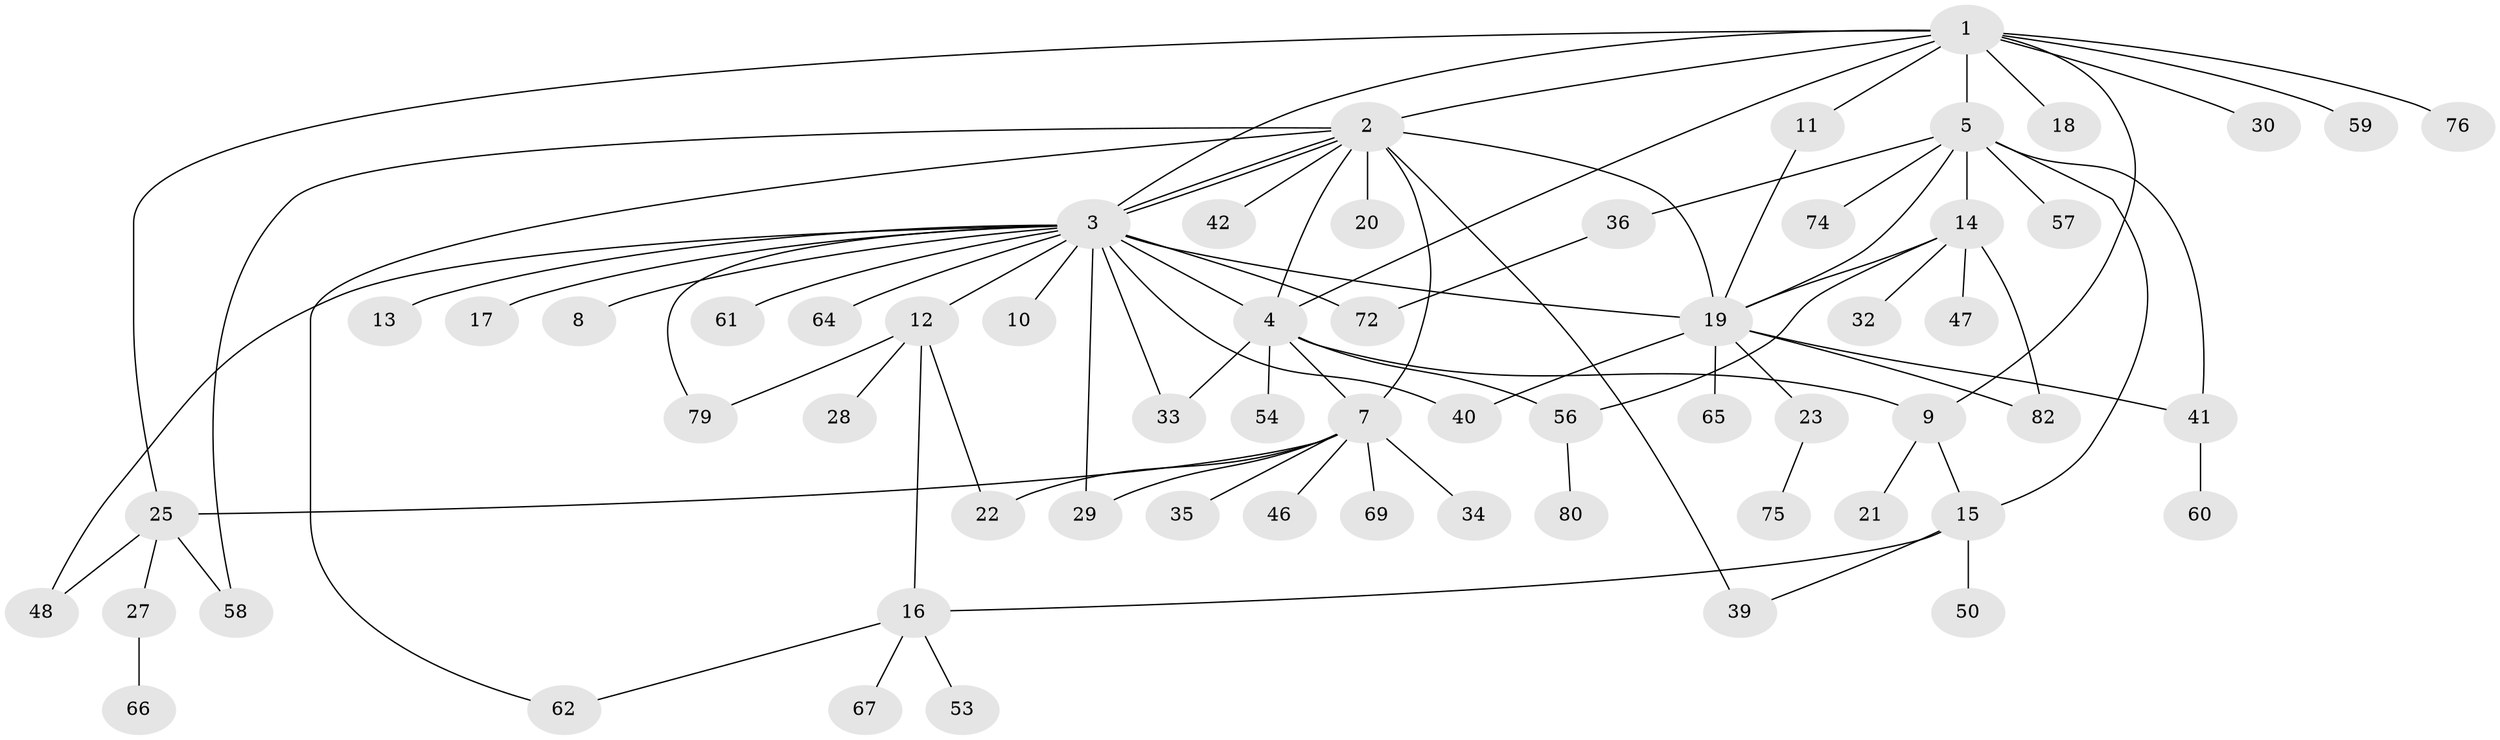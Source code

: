 // original degree distribution, {11: 0.024390243902439025, 12: 0.012195121951219513, 20: 0.012195121951219513, 7: 0.012195121951219513, 8: 0.024390243902439025, 3: 0.08536585365853659, 1: 0.4268292682926829, 4: 0.036585365853658534, 2: 0.3048780487804878, 5: 0.036585365853658534, 6: 0.024390243902439025}
// Generated by graph-tools (version 1.1) at 2025/11/02/27/25 16:11:12]
// undirected, 61 vertices, 86 edges
graph export_dot {
graph [start="1"]
  node [color=gray90,style=filled];
  1 [super="+31"];
  2 [super="+71"];
  3 [super="+38"];
  4 [super="+6"];
  5 [super="+44"];
  7 [super="+43"];
  8;
  9 [super="+70"];
  10 [super="+52"];
  11;
  12;
  13;
  14 [super="+68"];
  15 [super="+26"];
  16 [super="+24"];
  17;
  18;
  19 [super="+45"];
  20;
  21;
  22 [super="+49"];
  23 [super="+37"];
  25 [super="+73"];
  27 [super="+51"];
  28 [super="+55"];
  29;
  30;
  32;
  33;
  34;
  35;
  36 [super="+78"];
  39 [super="+81"];
  40;
  41;
  42;
  46;
  47;
  48;
  50;
  53;
  54 [super="+63"];
  56;
  57;
  58;
  59;
  60;
  61;
  62;
  64;
  65;
  66;
  67;
  69 [super="+77"];
  72;
  74;
  75;
  76;
  79;
  80;
  82;
  1 -- 2;
  1 -- 3;
  1 -- 5;
  1 -- 11;
  1 -- 18;
  1 -- 25;
  1 -- 30;
  1 -- 59;
  1 -- 76;
  1 -- 4;
  1 -- 9;
  2 -- 3;
  2 -- 3;
  2 -- 4;
  2 -- 7 [weight=3];
  2 -- 20;
  2 -- 39;
  2 -- 42;
  2 -- 58;
  2 -- 62;
  2 -- 19;
  3 -- 4;
  3 -- 8;
  3 -- 10;
  3 -- 12;
  3 -- 13;
  3 -- 17;
  3 -- 19 [weight=2];
  3 -- 29;
  3 -- 33;
  3 -- 40;
  3 -- 48;
  3 -- 61;
  3 -- 64;
  3 -- 72;
  3 -- 79;
  4 -- 33;
  4 -- 54;
  4 -- 56;
  4 -- 9;
  4 -- 7;
  5 -- 14;
  5 -- 15;
  5 -- 19;
  5 -- 36;
  5 -- 41 [weight=2];
  5 -- 57;
  5 -- 74;
  7 -- 25;
  7 -- 29;
  7 -- 34;
  7 -- 35;
  7 -- 46;
  7 -- 69;
  7 -- 22;
  9 -- 21;
  9 -- 15;
  11 -- 19;
  12 -- 16;
  12 -- 22;
  12 -- 28;
  12 -- 79;
  14 -- 32;
  14 -- 47;
  14 -- 56;
  14 -- 82;
  14 -- 19;
  15 -- 16;
  15 -- 50;
  15 -- 39;
  16 -- 53;
  16 -- 67;
  16 -- 62;
  19 -- 23;
  19 -- 40;
  19 -- 41;
  19 -- 65;
  19 -- 82;
  23 -- 75;
  25 -- 27;
  25 -- 48;
  25 -- 58;
  27 -- 66;
  36 -- 72;
  41 -- 60;
  56 -- 80;
}
